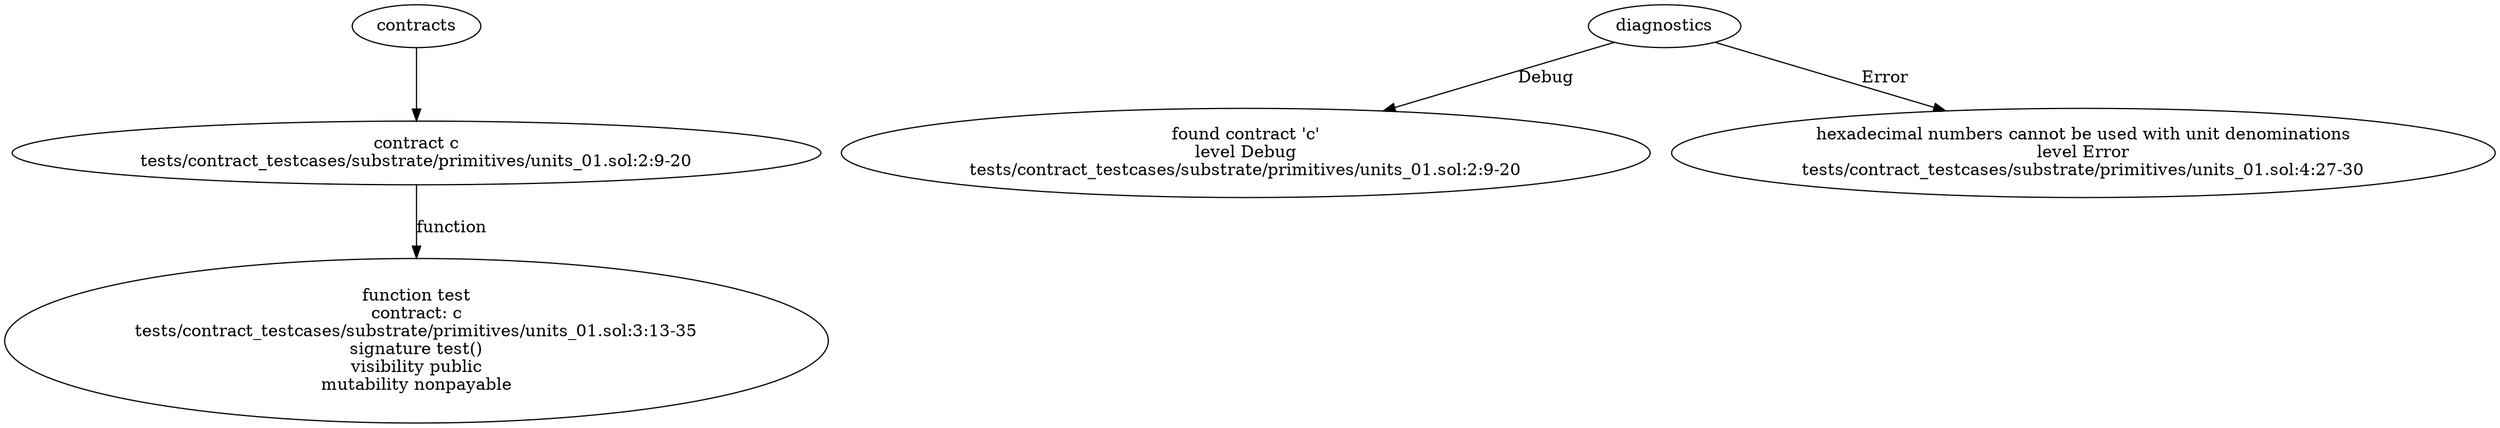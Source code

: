 strict digraph "tests/contract_testcases/substrate/primitives/units_01.sol" {
	contract [label="contract c\ntests/contract_testcases/substrate/primitives/units_01.sol:2:9-20"]
	test [label="function test\ncontract: c\ntests/contract_testcases/substrate/primitives/units_01.sol:3:13-35\nsignature test()\nvisibility public\nmutability nonpayable"]
	diagnostic [label="found contract 'c'\nlevel Debug\ntests/contract_testcases/substrate/primitives/units_01.sol:2:9-20"]
	diagnostic_5 [label="hexadecimal numbers cannot be used with unit denominations\nlevel Error\ntests/contract_testcases/substrate/primitives/units_01.sol:4:27-30"]
	contracts -> contract
	contract -> test [label="function"]
	diagnostics -> diagnostic [label="Debug"]
	diagnostics -> diagnostic_5 [label="Error"]
}

